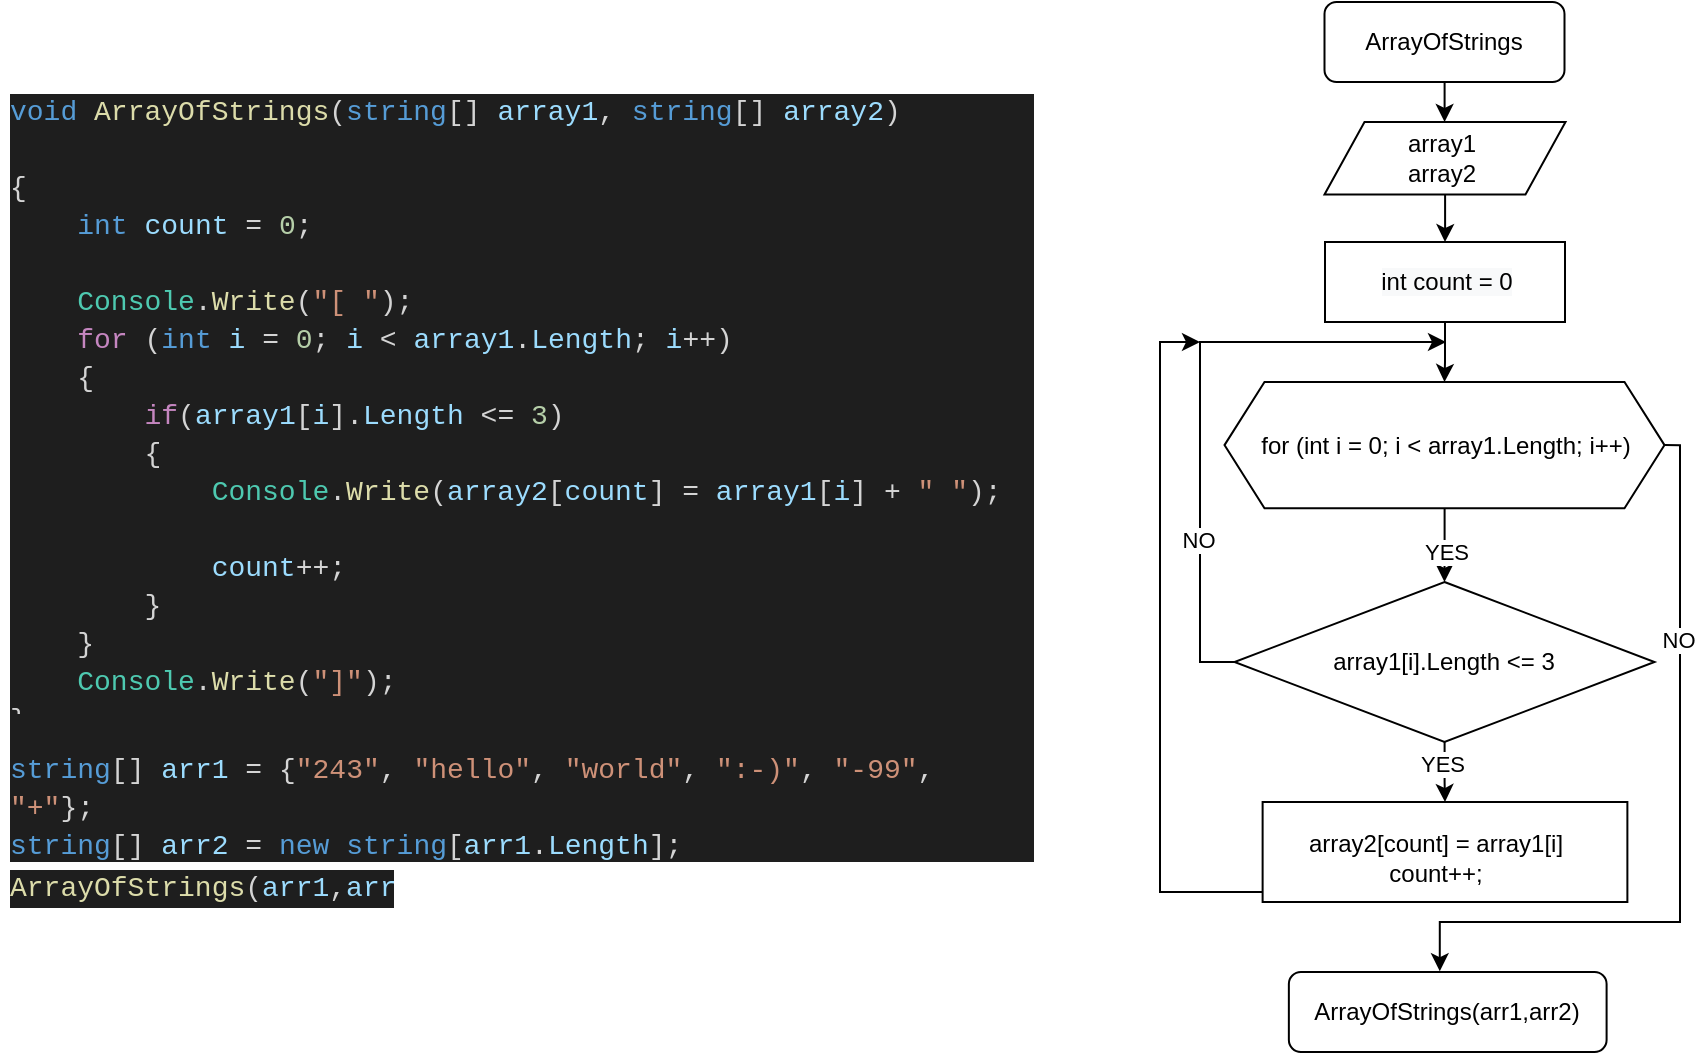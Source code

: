 <mxfile version="20.2.3" type="device"><diagram id="5aFrFnZBGA8YcTCliCea" name="Страница 1"><mxGraphModel dx="2287" dy="1720" grid="1" gridSize="10" guides="1" tooltips="1" connect="1" arrows="1" fold="1" page="1" pageScale="1" pageWidth="827" pageHeight="1169" math="0" shadow="0"><root><mxCell id="0"/><mxCell id="1" parent="0"/><mxCell id="e-RrEGO_WTXq3eGHU_oe-8" value="" style="edgeStyle=orthogonalEdgeStyle;rounded=0;orthogonalLoop=1;jettySize=auto;html=1;" parent="1" source="e-RrEGO_WTXq3eGHU_oe-1" edge="1"><mxGeometry relative="1" as="geometry"><mxPoint x="562.25" y="-260" as="targetPoint"/></mxGeometry></mxCell><mxCell id="e-RrEGO_WTXq3eGHU_oe-1" value="" style="rounded=1;whiteSpace=wrap;html=1;" parent="1" vertex="1"><mxGeometry x="502.25" y="-320" width="120" height="40" as="geometry"/></mxCell><mxCell id="e-RrEGO_WTXq3eGHU_oe-2" value="ArrayOfStrings" style="text;html=1;strokeColor=none;fillColor=none;align=center;verticalAlign=middle;whiteSpace=wrap;rounded=0;" parent="1" vertex="1"><mxGeometry x="532.25" y="-315" width="60" height="30" as="geometry"/></mxCell><mxCell id="5K5VVhlxomQXOLsgZ-EM-27" style="edgeStyle=orthogonalEdgeStyle;rounded=0;orthogonalLoop=1;jettySize=auto;html=1;entryX=0.5;entryY=0;entryDx=0;entryDy=0;" edge="1" parent="1" source="e-RrEGO_WTXq3eGHU_oe-3" target="e-RrEGO_WTXq3eGHU_oe-11"><mxGeometry relative="1" as="geometry"/></mxCell><mxCell id="e-RrEGO_WTXq3eGHU_oe-3" value="" style="shape=parallelogram;perimeter=parallelogramPerimeter;whiteSpace=wrap;html=1;fixedSize=1;" parent="1" vertex="1"><mxGeometry x="502.25" y="-260" width="120.5" height="36.25" as="geometry"/></mxCell><mxCell id="5K5VVhlxomQXOLsgZ-EM-28" style="edgeStyle=orthogonalEdgeStyle;rounded=0;orthogonalLoop=1;jettySize=auto;html=1;entryX=0.5;entryY=0;entryDx=0;entryDy=0;" edge="1" parent="1" source="e-RrEGO_WTXq3eGHU_oe-11" target="5K5VVhlxomQXOLsgZ-EM-2"><mxGeometry relative="1" as="geometry"/></mxCell><mxCell id="e-RrEGO_WTXq3eGHU_oe-11" value="" style="rounded=0;whiteSpace=wrap;html=1;" parent="1" vertex="1"><mxGeometry x="502.5" y="-200" width="120" height="40" as="geometry"/></mxCell><mxCell id="e-RrEGO_WTXq3eGHU_oe-12" value="&lt;span style=&quot;color: rgb(0, 0, 0); font-family: Helvetica; font-size: 12px; font-style: normal; font-variant-ligatures: normal; font-variant-caps: normal; font-weight: 400; letter-spacing: normal; orphans: 2; text-align: center; text-indent: 0px; text-transform: none; widows: 2; word-spacing: 0px; -webkit-text-stroke-width: 0px; background-color: rgb(248, 249, 250); text-decoration-thickness: initial; text-decoration-style: initial; text-decoration-color: initial; float: none; display: inline !important;&quot;&gt;int count = 0&lt;/span&gt;" style="text;html=1;strokeColor=none;fillColor=none;align=center;verticalAlign=middle;whiteSpace=wrap;rounded=0;" parent="1" vertex="1"><mxGeometry x="520.37" y="-187.5" width="87" height="15" as="geometry"/></mxCell><mxCell id="5K5VVhlxomQXOLsgZ-EM-32" style="edgeStyle=orthogonalEdgeStyle;rounded=0;orthogonalLoop=1;jettySize=auto;html=1;" edge="1" parent="1" source="e-RrEGO_WTXq3eGHU_oe-27"><mxGeometry relative="1" as="geometry"><mxPoint x="440" y="-150" as="targetPoint"/><Array as="points"><mxPoint x="420" y="125"/><mxPoint x="420" y="-150"/></Array></mxGeometry></mxCell><mxCell id="e-RrEGO_WTXq3eGHU_oe-27" value="" style="rounded=0;whiteSpace=wrap;html=1;" parent="1" vertex="1"><mxGeometry x="471.31" y="80" width="182.38" height="50" as="geometry"/></mxCell><mxCell id="e-RrEGO_WTXq3eGHU_oe-28" value="&lt;div&gt;array2[count] = array1[i]&lt;/div&gt;&lt;div&gt;count++;&lt;br&gt;&lt;/div&gt;" style="text;html=1;strokeColor=none;fillColor=none;align=center;verticalAlign=middle;whiteSpace=wrap;rounded=0;" parent="1" vertex="1"><mxGeometry x="487.81" y="95" width="140" height="25" as="geometry"/></mxCell><mxCell id="5K5VVhlxomQXOLsgZ-EM-13" style="edgeStyle=orthogonalEdgeStyle;rounded=0;orthogonalLoop=1;jettySize=auto;html=1;entryX=0.5;entryY=0;entryDx=0;entryDy=0;" edge="1" parent="1" source="5K5VVhlxomQXOLsgZ-EM-2" target="5K5VVhlxomQXOLsgZ-EM-6"><mxGeometry relative="1" as="geometry"/></mxCell><mxCell id="5K5VVhlxomQXOLsgZ-EM-23" value="YES" style="edgeLabel;html=1;align=center;verticalAlign=middle;resizable=0;points=[];" vertex="1" connectable="0" parent="5K5VVhlxomQXOLsgZ-EM-13"><mxGeometry x="0.304" relative="1" as="geometry"><mxPoint as="offset"/></mxGeometry></mxCell><mxCell id="5K5VVhlxomQXOLsgZ-EM-21" style="edgeStyle=orthogonalEdgeStyle;rounded=0;orthogonalLoop=1;jettySize=auto;html=1;entryX=0.475;entryY=-0.01;entryDx=0;entryDy=0;entryPerimeter=0;exitX=1;exitY=0.5;exitDx=0;exitDy=0;" edge="1" parent="1" source="5K5VVhlxomQXOLsgZ-EM-2" target="5K5VVhlxomQXOLsgZ-EM-8"><mxGeometry relative="1" as="geometry"><mxPoint x="780" y="250" as="targetPoint"/><Array as="points"><mxPoint x="680" y="-98"/><mxPoint x="680" y="140"/><mxPoint x="560" y="140"/></Array></mxGeometry></mxCell><mxCell id="5K5VVhlxomQXOLsgZ-EM-22" value="NO" style="edgeLabel;html=1;align=center;verticalAlign=middle;resizable=0;points=[];" vertex="1" connectable="0" parent="5K5VVhlxomQXOLsgZ-EM-21"><mxGeometry x="-0.466" y="-1" relative="1" as="geometry"><mxPoint as="offset"/></mxGeometry></mxCell><mxCell id="5K5VVhlxomQXOLsgZ-EM-2" value="" style="shape=hexagon;perimeter=hexagonPerimeter2;whiteSpace=wrap;html=1;fixedSize=1;" vertex="1" parent="1"><mxGeometry x="452.25" y="-130" width="220" height="63.12" as="geometry"/></mxCell><mxCell id="5K5VVhlxomQXOLsgZ-EM-5" value="for (int i = 0; i &amp;lt; array1.Length; i++)" style="text;html=1;strokeColor=none;fillColor=none;align=center;verticalAlign=middle;whiteSpace=wrap;rounded=0;" vertex="1" parent="1"><mxGeometry x="467.5" y="-113.44" width="190" height="30" as="geometry"/></mxCell><mxCell id="5K5VVhlxomQXOLsgZ-EM-14" style="edgeStyle=orthogonalEdgeStyle;rounded=0;orthogonalLoop=1;jettySize=auto;html=1;entryX=0.5;entryY=0;entryDx=0;entryDy=0;" edge="1" parent="1" source="5K5VVhlxomQXOLsgZ-EM-6" target="e-RrEGO_WTXq3eGHU_oe-27"><mxGeometry relative="1" as="geometry"/></mxCell><mxCell id="5K5VVhlxomQXOLsgZ-EM-18" value="YES" style="edgeLabel;html=1;align=center;verticalAlign=middle;resizable=0;points=[];" vertex="1" connectable="0" parent="5K5VVhlxomQXOLsgZ-EM-14"><mxGeometry x="-0.303" y="-2" relative="1" as="geometry"><mxPoint as="offset"/></mxGeometry></mxCell><mxCell id="5K5VVhlxomQXOLsgZ-EM-16" style="edgeStyle=orthogonalEdgeStyle;rounded=0;orthogonalLoop=1;jettySize=auto;html=1;" edge="1" parent="1" source="5K5VVhlxomQXOLsgZ-EM-6"><mxGeometry relative="1" as="geometry"><mxPoint x="563" y="-150" as="targetPoint"/><Array as="points"><mxPoint x="440" y="10"/><mxPoint x="440" y="-150"/></Array></mxGeometry></mxCell><mxCell id="5K5VVhlxomQXOLsgZ-EM-17" value="NO" style="edgeLabel;html=1;align=center;verticalAlign=middle;resizable=0;points=[];" vertex="1" connectable="0" parent="5K5VVhlxomQXOLsgZ-EM-16"><mxGeometry x="-0.475" y="1" relative="1" as="geometry"><mxPoint as="offset"/></mxGeometry></mxCell><mxCell id="5K5VVhlxomQXOLsgZ-EM-6" value="" style="rhombus;whiteSpace=wrap;html=1;" vertex="1" parent="1"><mxGeometry x="457.25" y="-30.0" width="210" height="80" as="geometry"/></mxCell><mxCell id="5K5VVhlxomQXOLsgZ-EM-7" value="array1[i].Length &amp;lt;= 3" style="text;html=1;strokeColor=none;fillColor=none;align=center;verticalAlign=middle;whiteSpace=wrap;rounded=0;" vertex="1" parent="1"><mxGeometry x="497.25" y="-5.0" width="130" height="30" as="geometry"/></mxCell><mxCell id="5K5VVhlxomQXOLsgZ-EM-8" value="" style="rounded=1;whiteSpace=wrap;html=1;" vertex="1" parent="1"><mxGeometry x="484.43" y="165" width="158.87" height="40" as="geometry"/></mxCell><mxCell id="5K5VVhlxomQXOLsgZ-EM-9" value="ArrayOfStrings(arr1,arr2)" style="text;html=1;strokeColor=none;fillColor=none;align=center;verticalAlign=middle;whiteSpace=wrap;rounded=0;" vertex="1" parent="1"><mxGeometry x="494.43" y="175" width="138.87" height="20" as="geometry"/></mxCell><mxCell id="5K5VVhlxomQXOLsgZ-EM-24" value="&lt;div&gt;array1&lt;/div&gt;&lt;div&gt;array2&lt;/div&gt;" style="text;html=1;strokeColor=none;fillColor=none;align=center;verticalAlign=middle;whiteSpace=wrap;rounded=0;" vertex="1" parent="1"><mxGeometry x="531.13" y="-256.25" width="60" height="28.75" as="geometry"/></mxCell><mxCell id="5K5VVhlxomQXOLsgZ-EM-29" value="&lt;h1&gt;&lt;div style=&quot;color: rgb(212, 212, 212); background-color: rgb(30, 30, 30); font-family: Consolas, &amp;quot;Courier New&amp;quot;, monospace; font-weight: normal; font-size: 14px; line-height: 19px;&quot;&gt;&lt;div&gt;&lt;span style=&quot;color: #569cd6;&quot;&gt;void&lt;/span&gt; &lt;span style=&quot;color: #dcdcaa;&quot;&gt;ArrayOfStrings&lt;/span&gt;(&lt;span style=&quot;color: #569cd6;&quot;&gt;string&lt;/span&gt;[] &lt;span style=&quot;color: #9cdcfe;&quot;&gt;array1&lt;/span&gt;, &lt;span style=&quot;color: #569cd6;&quot;&gt;string&lt;/span&gt;[] &lt;span style=&quot;color: #9cdcfe;&quot;&gt;array2&lt;/span&gt;) &amp;nbsp; &amp;nbsp; &amp;nbsp; &amp;nbsp; &amp;nbsp; &amp;nbsp; &amp;nbsp; &lt;/div&gt;&lt;div&gt;{&lt;/div&gt;&lt;div&gt;&amp;nbsp; &amp;nbsp; &lt;span style=&quot;color: #569cd6;&quot;&gt;int&lt;/span&gt; &lt;span style=&quot;color: #9cdcfe;&quot;&gt;count&lt;/span&gt; = &lt;span style=&quot;color: #b5cea8;&quot;&gt;0&lt;/span&gt;;&lt;/div&gt;&lt;div&gt;&amp;nbsp; &amp;nbsp; &lt;/div&gt;&lt;div&gt;&amp;nbsp; &amp;nbsp; &lt;span style=&quot;color: #4ec9b0;&quot;&gt;Console&lt;/span&gt;.&lt;span style=&quot;color: #dcdcaa;&quot;&gt;Write&lt;/span&gt;(&lt;span style=&quot;color: #ce9178;&quot;&gt;&quot;[ &quot;&lt;/span&gt;);&lt;/div&gt;&lt;div&gt;&amp;nbsp; &amp;nbsp; &lt;span style=&quot;color: #c586c0;&quot;&gt;for&lt;/span&gt; (&lt;span style=&quot;color: #569cd6;&quot;&gt;int&lt;/span&gt; &lt;span style=&quot;color: #9cdcfe;&quot;&gt;i&lt;/span&gt; = &lt;span style=&quot;color: #b5cea8;&quot;&gt;0&lt;/span&gt;; &lt;span style=&quot;color: #9cdcfe;&quot;&gt;i&lt;/span&gt; &amp;lt; &lt;span style=&quot;color: #9cdcfe;&quot;&gt;array1&lt;/span&gt;.&lt;span style=&quot;color: #9cdcfe;&quot;&gt;Length&lt;/span&gt;; &lt;span style=&quot;color: #9cdcfe;&quot;&gt;i&lt;/span&gt;++)&lt;/div&gt;&lt;div&gt;&amp;nbsp; &amp;nbsp; {&lt;/div&gt;&lt;div&gt;&amp;nbsp; &amp;nbsp; &amp;nbsp; &amp;nbsp; &lt;span style=&quot;color: #c586c0;&quot;&gt;if&lt;/span&gt;(&lt;span style=&quot;color: #9cdcfe;&quot;&gt;array1&lt;/span&gt;[&lt;span style=&quot;color: #9cdcfe;&quot;&gt;i&lt;/span&gt;].&lt;span style=&quot;color: #9cdcfe;&quot;&gt;Length&lt;/span&gt; &amp;lt;= &lt;span style=&quot;color: #b5cea8;&quot;&gt;3&lt;/span&gt;) &amp;nbsp; &amp;nbsp; &amp;nbsp; &amp;nbsp; &amp;nbsp; &amp;nbsp; &amp;nbsp; &amp;nbsp; &amp;nbsp; &amp;nbsp; &amp;nbsp; &amp;nbsp; &amp;nbsp; &lt;/div&gt;&lt;div&gt;&amp;nbsp; &amp;nbsp; &amp;nbsp; &amp;nbsp; { &amp;nbsp; &amp;nbsp; &amp;nbsp; &amp;nbsp; &amp;nbsp; &amp;nbsp; &amp;nbsp; &amp;nbsp; &amp;nbsp; &amp;nbsp; &amp;nbsp; &amp;nbsp; &amp;nbsp; &amp;nbsp; &amp;nbsp; &amp;nbsp; &amp;nbsp; &amp;nbsp; &amp;nbsp; &amp;nbsp; &amp;nbsp; &amp;nbsp; &amp;nbsp;&lt;/div&gt;&lt;div&gt;&amp;nbsp; &amp;nbsp; &amp;nbsp; &amp;nbsp; &amp;nbsp; &amp;nbsp; &lt;span style=&quot;color: #4ec9b0;&quot;&gt;Console&lt;/span&gt;.&lt;span style=&quot;color: #dcdcaa;&quot;&gt;Write&lt;/span&gt;(&lt;span style=&quot;color: #9cdcfe;&quot;&gt;array2&lt;/span&gt;[&lt;span style=&quot;color: #9cdcfe;&quot;&gt;count&lt;/span&gt;] = &lt;span style=&quot;color: #9cdcfe;&quot;&gt;array1&lt;/span&gt;[&lt;span style=&quot;color: #9cdcfe;&quot;&gt;i&lt;/span&gt;] + &lt;span style=&quot;color: #ce9178;&quot;&gt;&quot; &quot;&lt;/span&gt;); &amp;nbsp; &lt;/div&gt;&lt;div&gt;&amp;nbsp; &amp;nbsp; &amp;nbsp; &amp;nbsp; &amp;nbsp; &amp;nbsp; &lt;span style=&quot;color: #9cdcfe;&quot;&gt;count&lt;/span&gt;++; &lt;/div&gt;&lt;div&gt;&amp;nbsp; &amp;nbsp; &amp;nbsp; &amp;nbsp; } &amp;nbsp; &amp;nbsp; &amp;nbsp; &amp;nbsp; &amp;nbsp; &amp;nbsp; &amp;nbsp; &amp;nbsp; &amp;nbsp; &amp;nbsp; &amp;nbsp; &amp;nbsp; &amp;nbsp; &amp;nbsp; &amp;nbsp; &amp;nbsp; &amp;nbsp;&lt;/div&gt;&lt;div&gt;&amp;nbsp; &amp;nbsp; }&lt;/div&gt;&lt;div&gt;&amp;nbsp; &amp;nbsp; &lt;span style=&quot;color: #4ec9b0;&quot;&gt;Console&lt;/span&gt;.&lt;span style=&quot;color: #dcdcaa;&quot;&gt;Write&lt;/span&gt;(&lt;span style=&quot;color: #ce9178;&quot;&gt;&quot;]&quot;&lt;/span&gt;);&lt;/div&gt;&lt;div&gt;}&lt;/div&gt;&lt;/div&gt;&lt;/h1&gt;" style="text;html=1;strokeColor=none;fillColor=none;spacing=5;spacingTop=-20;whiteSpace=wrap;overflow=hidden;rounded=0;" vertex="1" parent="1"><mxGeometry x="-160" y="-280" width="520" height="335" as="geometry"/></mxCell><mxCell id="5K5VVhlxomQXOLsgZ-EM-30" value="&lt;h1&gt;&lt;div style=&quot;color: rgb(212, 212, 212); background-color: rgb(30, 30, 30); font-family: Consolas, &amp;quot;Courier New&amp;quot;, monospace; font-weight: normal; font-size: 14px; line-height: 19px;&quot;&gt;&lt;br&gt;&lt;div&gt;&lt;span style=&quot;color: #569cd6;&quot;&gt;string&lt;/span&gt;[] &lt;span style=&quot;color: #9cdcfe;&quot;&gt;arr1&lt;/span&gt; = {&lt;span style=&quot;color: #ce9178;&quot;&gt;&quot;243&quot;&lt;/span&gt;, &lt;span style=&quot;color: #ce9178;&quot;&gt;&quot;hello&quot;&lt;/span&gt;, &lt;span style=&quot;color: #ce9178;&quot;&gt;&quot;world&quot;&lt;/span&gt;, &lt;span style=&quot;color: #ce9178;&quot;&gt;&quot;:-)&quot;&lt;/span&gt;, &lt;span style=&quot;color: #ce9178;&quot;&gt;&quot;-99&quot;&lt;/span&gt;, &lt;span style=&quot;color: #ce9178;&quot;&gt;&quot;+&quot;&lt;/span&gt;};&lt;/div&gt;&lt;div&gt;&lt;span style=&quot;color: #569cd6;&quot;&gt;string&lt;/span&gt;[] &lt;span style=&quot;color: #9cdcfe;&quot;&gt;arr2&lt;/span&gt; = &lt;span style=&quot;color: #569cd6;&quot;&gt;new&lt;/span&gt; &lt;span style=&quot;color: #569cd6;&quot;&gt;string&lt;/span&gt;[&lt;span style=&quot;color: #9cdcfe;&quot;&gt;arr1&lt;/span&gt;.&lt;span style=&quot;color: #9cdcfe;&quot;&gt;Length&lt;/span&gt;];&lt;/div&gt;&lt;br&gt;&lt;/div&gt;&lt;/h1&gt;" style="text;html=1;strokeColor=none;fillColor=none;spacing=5;spacingTop=-20;whiteSpace=wrap;overflow=hidden;rounded=0;" vertex="1" parent="1"><mxGeometry x="-160" y="30" width="520" height="80" as="geometry"/></mxCell><mxCell id="5K5VVhlxomQXOLsgZ-EM-31" value="&#10;&lt;div style=&quot;color: rgb(212, 212, 212); background-color: rgb(30, 30, 30); font-family: Consolas, &amp;quot;Courier New&amp;quot;, monospace; font-weight: normal; font-size: 14px; line-height: 19px;&quot;&gt;&lt;div&gt;&lt;span style=&quot;color: #dcdcaa;&quot;&gt;ArrayOfStrings&lt;/span&gt;&lt;span style=&quot;color: #d4d4d4;&quot;&gt;(&lt;/span&gt;&lt;span style=&quot;color: #9cdcfe;&quot;&gt;arr1&lt;/span&gt;&lt;span style=&quot;color: #d4d4d4;&quot;&gt;,&lt;/span&gt;&lt;span style=&quot;color: #9cdcfe;&quot;&gt;arr2&lt;/span&gt;&lt;span style=&quot;color: #d4d4d4;&quot;&gt;);&lt;/span&gt;&lt;/div&gt;&lt;/div&gt;&#10;&#10;" style="text;html=1;strokeColor=none;fillColor=none;spacing=5;spacingTop=-20;whiteSpace=wrap;overflow=hidden;rounded=0;" vertex="1" parent="1"><mxGeometry x="-160" y="110" width="200" height="30" as="geometry"/></mxCell></root></mxGraphModel></diagram></mxfile>